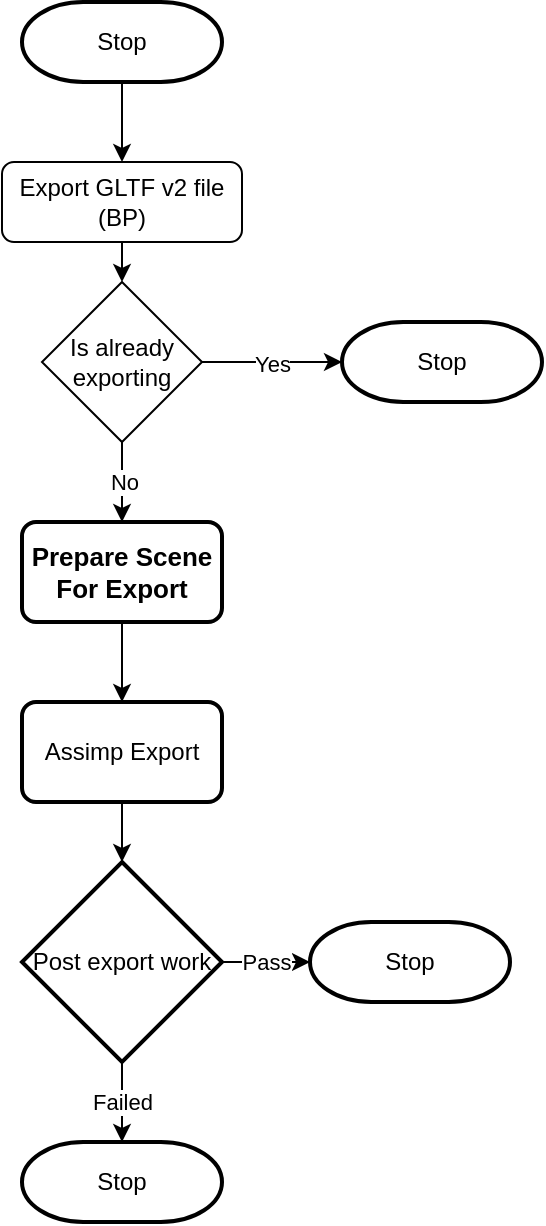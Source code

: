 <mxfile version="13.7.9" type="device" pages="5"><diagram id="C5RBs43oDa-KdzZeNtuy" name="Page-1"><mxGraphModel dx="852" dy="494" grid="1" gridSize="10" guides="1" tooltips="1" connect="1" arrows="1" fold="1" page="1" pageScale="1" pageWidth="827" pageHeight="1169" math="0" shadow="0"><root><mxCell id="WIyWlLk6GJQsqaUBKTNV-0"/><mxCell id="WIyWlLk6GJQsqaUBKTNV-1" parent="WIyWlLk6GJQsqaUBKTNV-0"/><mxCell id="DpGUdSn9Z-7rK8_3UUky-2" style="edgeStyle=orthogonalEdgeStyle;rounded=0;orthogonalLoop=1;jettySize=auto;html=1;exitX=0.5;exitY=1;exitDx=0;exitDy=0;entryX=0.5;entryY=0;entryDx=0;entryDy=0;" parent="WIyWlLk6GJQsqaUBKTNV-1" source="DpGUdSn9Z-7rK8_3UUky-0" target="DpGUdSn9Z-7rK8_3UUky-1" edge="1"><mxGeometry relative="1" as="geometry"/></mxCell><mxCell id="DpGUdSn9Z-7rK8_3UUky-0" value="Export GLTF v2 file (BP)" style="rounded=1;whiteSpace=wrap;html=1;fontSize=12;glass=0;strokeWidth=1;shadow=0;" parent="WIyWlLk6GJQsqaUBKTNV-1" vertex="1"><mxGeometry x="160" y="170" width="120" height="40" as="geometry"/></mxCell><mxCell id="DpGUdSn9Z-7rK8_3UUky-7" value="Yes" style="edgeStyle=orthogonalEdgeStyle;rounded=0;orthogonalLoop=1;jettySize=auto;html=1;" parent="WIyWlLk6GJQsqaUBKTNV-1" source="DpGUdSn9Z-7rK8_3UUky-1" edge="1"><mxGeometry relative="1" as="geometry"><mxPoint x="330" y="270" as="targetPoint"/></mxGeometry></mxCell><mxCell id="DpGUdSn9Z-7rK8_3UUky-8" value="No" style="edgeStyle=orthogonalEdgeStyle;rounded=0;orthogonalLoop=1;jettySize=auto;html=1;exitX=0.5;exitY=1;exitDx=0;exitDy=0;" parent="WIyWlLk6GJQsqaUBKTNV-1" source="DpGUdSn9Z-7rK8_3UUky-1" edge="1"><mxGeometry relative="1" as="geometry"><mxPoint x="220" y="350" as="targetPoint"/></mxGeometry></mxCell><mxCell id="DpGUdSn9Z-7rK8_3UUky-1" value="Is already exporting" style="rhombus;whiteSpace=wrap;html=1;" parent="WIyWlLk6GJQsqaUBKTNV-1" vertex="1"><mxGeometry x="180" y="230" width="80" height="80" as="geometry"/></mxCell><mxCell id="DpGUdSn9Z-7rK8_3UUky-12" style="edgeStyle=orthogonalEdgeStyle;rounded=0;orthogonalLoop=1;jettySize=auto;html=1;entryX=0.5;entryY=0;entryDx=0;entryDy=0;" parent="WIyWlLk6GJQsqaUBKTNV-1" source="DpGUdSn9Z-7rK8_3UUky-9" target="DpGUdSn9Z-7rK8_3UUky-10" edge="1"><mxGeometry relative="1" as="geometry"/></mxCell><UserObject label="Prepare Scene For Export" link="data:page/id,-bvaHqMAS7sk5E_zt7pm" id="DpGUdSn9Z-7rK8_3UUky-9"><mxCell style="rounded=1;whiteSpace=wrap;html=1;absoluteArcSize=1;arcSize=14;strokeWidth=2;fontStyle=1;fontSize=13;" parent="WIyWlLk6GJQsqaUBKTNV-1" vertex="1"><mxGeometry x="170" y="350" width="100" height="50" as="geometry"/></mxCell></UserObject><mxCell id="DpGUdSn9Z-7rK8_3UUky-14" value="" style="edgeStyle=orthogonalEdgeStyle;rounded=0;orthogonalLoop=1;jettySize=auto;html=1;" parent="WIyWlLk6GJQsqaUBKTNV-1" source="DpGUdSn9Z-7rK8_3UUky-10" target="DpGUdSn9Z-7rK8_3UUky-13" edge="1"><mxGeometry relative="1" as="geometry"/></mxCell><mxCell id="DpGUdSn9Z-7rK8_3UUky-10" value="Assimp Export" style="rounded=1;whiteSpace=wrap;html=1;absoluteArcSize=1;arcSize=14;strokeWidth=2;" parent="WIyWlLk6GJQsqaUBKTNV-1" vertex="1"><mxGeometry x="170" y="440" width="100" height="50" as="geometry"/></mxCell><mxCell id="DpGUdSn9Z-7rK8_3UUky-16" value="Failed" style="edgeStyle=orthogonalEdgeStyle;rounded=0;orthogonalLoop=1;jettySize=auto;html=1;" parent="WIyWlLk6GJQsqaUBKTNV-1" source="DpGUdSn9Z-7rK8_3UUky-13" target="DpGUdSn9Z-7rK8_3UUky-15" edge="1"><mxGeometry relative="1" as="geometry"/></mxCell><mxCell id="DpGUdSn9Z-7rK8_3UUky-18" value="Pass" style="edgeStyle=orthogonalEdgeStyle;rounded=0;orthogonalLoop=1;jettySize=auto;html=1;" parent="WIyWlLk6GJQsqaUBKTNV-1" source="DpGUdSn9Z-7rK8_3UUky-13" target="DpGUdSn9Z-7rK8_3UUky-17" edge="1"><mxGeometry relative="1" as="geometry"/></mxCell><mxCell id="DpGUdSn9Z-7rK8_3UUky-13" value="Post export work" style="strokeWidth=2;html=1;shape=mxgraph.flowchart.decision;whiteSpace=wrap;" parent="WIyWlLk6GJQsqaUBKTNV-1" vertex="1"><mxGeometry x="170" y="520" width="100" height="100" as="geometry"/></mxCell><mxCell id="DpGUdSn9Z-7rK8_3UUky-15" value="Stop" style="strokeWidth=2;html=1;shape=mxgraph.flowchart.terminator;whiteSpace=wrap;" parent="WIyWlLk6GJQsqaUBKTNV-1" vertex="1"><mxGeometry x="170" y="660" width="100" height="40" as="geometry"/></mxCell><mxCell id="DpGUdSn9Z-7rK8_3UUky-17" value="Stop" style="strokeWidth=2;html=1;shape=mxgraph.flowchart.terminator;whiteSpace=wrap;" parent="WIyWlLk6GJQsqaUBKTNV-1" vertex="1"><mxGeometry x="314" y="550" width="100" height="40" as="geometry"/></mxCell><mxCell id="DpGUdSn9Z-7rK8_3UUky-19" value="Stop" style="strokeWidth=2;html=1;shape=mxgraph.flowchart.terminator;whiteSpace=wrap;" parent="WIyWlLk6GJQsqaUBKTNV-1" vertex="1"><mxGeometry x="330" y="250" width="100" height="40" as="geometry"/></mxCell><mxCell id="DpGUdSn9Z-7rK8_3UUky-23" style="edgeStyle=orthogonalEdgeStyle;rounded=0;orthogonalLoop=1;jettySize=auto;html=1;entryX=0.5;entryY=0;entryDx=0;entryDy=0;" parent="WIyWlLk6GJQsqaUBKTNV-1" source="DpGUdSn9Z-7rK8_3UUky-20" target="DpGUdSn9Z-7rK8_3UUky-0" edge="1"><mxGeometry relative="1" as="geometry"/></mxCell><mxCell id="DpGUdSn9Z-7rK8_3UUky-20" value="Stop" style="strokeWidth=2;html=1;shape=mxgraph.flowchart.terminator;whiteSpace=wrap;" parent="WIyWlLk6GJQsqaUBKTNV-1" vertex="1"><mxGeometry x="170" y="90" width="100" height="40" as="geometry"/></mxCell></root></mxGraphModel></diagram><diagram id="-bvaHqMAS7sk5E_zt7pm" name="Prepare scene for export"><mxGraphModel dx="852" dy="494" grid="1" gridSize="10" guides="1" tooltips="1" connect="1" arrows="1" fold="1" page="1" pageScale="1" pageWidth="827" pageHeight="1169" math="0" shadow="0"><root><mxCell id="07ax4zOcdyHLmWqGwjG5-0"/><mxCell id="07ax4zOcdyHLmWqGwjG5-1" parent="07ax4zOcdyHLmWqGwjG5-0"/><mxCell id="07ax4zOcdyHLmWqGwjG5-4" style="edgeStyle=orthogonalEdgeStyle;rounded=0;orthogonalLoop=1;jettySize=auto;html=1;exitX=0.5;exitY=1;exitDx=0;exitDy=0;exitPerimeter=0;entryX=0.5;entryY=0;entryDx=0;entryDy=0;" parent="07ax4zOcdyHLmWqGwjG5-1" source="07ax4zOcdyHLmWqGwjG5-2" target="07ax4zOcdyHLmWqGwjG5-3" edge="1"><mxGeometry relative="1" as="geometry"/></mxCell><mxCell id="07ax4zOcdyHLmWqGwjG5-2" value="Start" style="strokeWidth=2;html=1;shape=mxgraph.flowchart.terminator;whiteSpace=wrap;" parent="07ax4zOcdyHLmWqGwjG5-1" vertex="1"><mxGeometry x="350" y="210" width="100" height="40" as="geometry"/></mxCell><mxCell id="07ax4zOcdyHLmWqGwjG5-6" value="" style="edgeStyle=orthogonalEdgeStyle;rounded=0;orthogonalLoop=1;jettySize=auto;html=1;" parent="07ax4zOcdyHLmWqGwjG5-1" source="07ax4zOcdyHLmWqGwjG5-3" target="07ax4zOcdyHLmWqGwjG5-5" edge="1"><mxGeometry relative="1" as="geometry"/></mxCell><mxCell id="07ax4zOcdyHLmWqGwjG5-3" value="Get all nodes" style="rounded=1;whiteSpace=wrap;html=1;absoluteArcSize=1;arcSize=14;strokeWidth=2;" parent="07ax4zOcdyHLmWqGwjG5-1" vertex="1"><mxGeometry x="350" y="280" width="100" height="50" as="geometry"/></mxCell><mxCell id="07ax4zOcdyHLmWqGwjG5-8" value="" style="edgeStyle=orthogonalEdgeStyle;rounded=0;orthogonalLoop=1;jettySize=auto;html=1;" parent="07ax4zOcdyHLmWqGwjG5-1" source="07ax4zOcdyHLmWqGwjG5-5" target="07ax4zOcdyHLmWqGwjG5-7" edge="1"><mxGeometry relative="1" as="geometry"/></mxCell><mxCell id="07ax4zOcdyHLmWqGwjG5-5" value="Gather mesh data" style="rounded=1;whiteSpace=wrap;html=1;absoluteArcSize=1;arcSize=14;strokeWidth=2;" parent="07ax4zOcdyHLmWqGwjG5-1" vertex="1"><mxGeometry x="350" y="370" width="100" height="50" as="geometry"/></mxCell><mxCell id="07ax4zOcdyHLmWqGwjG5-10" value="" style="edgeStyle=orthogonalEdgeStyle;rounded=0;orthogonalLoop=1;jettySize=auto;html=1;" parent="07ax4zOcdyHLmWqGwjG5-1" source="07ax4zOcdyHLmWqGwjG5-7" target="07ax4zOcdyHLmWqGwjG5-9" edge="1"><mxGeometry relative="1" as="geometry"/></mxCell><UserObject label="Process gathered data recursive" link="data:page/id,h7DAKlM16J8uhxERa9xf" id="07ax4zOcdyHLmWqGwjG5-7"><mxCell style="rounded=1;whiteSpace=wrap;html=1;absoluteArcSize=1;arcSize=14;strokeWidth=2;fontStyle=1;fontSize=13;" parent="07ax4zOcdyHLmWqGwjG5-1" vertex="1"><mxGeometry x="340" y="450" width="120" height="60" as="geometry"/></mxCell></UserObject><mxCell id="07ax4zOcdyHLmWqGwjG5-12" value="" style="edgeStyle=orthogonalEdgeStyle;rounded=0;orthogonalLoop=1;jettySize=auto;html=1;" parent="07ax4zOcdyHLmWqGwjG5-1" source="07ax4zOcdyHLmWqGwjG5-9" target="07ax4zOcdyHLmWqGwjG5-11" edge="1"><mxGeometry relative="1" as="geometry"/></mxCell><mxCell id="07ax4zOcdyHLmWqGwjG5-9" value="Set data and ptrs to parent class (aiScene and aiMesh)" style="rounded=1;whiteSpace=wrap;html=1;absoluteArcSize=1;arcSize=14;strokeWidth=2;" parent="07ax4zOcdyHLmWqGwjG5-1" vertex="1"><mxGeometry x="350" y="534.5" width="100" height="75.5" as="geometry"/></mxCell><mxCell id="07ax4zOcdyHLmWqGwjG5-11" value="Stop" style="strokeWidth=2;html=1;shape=mxgraph.flowchart.terminator;whiteSpace=wrap;" parent="07ax4zOcdyHLmWqGwjG5-1" vertex="1"><mxGeometry x="350" y="640" width="100" height="40" as="geometry"/></mxCell></root></mxGraphModel></diagram><diagram id="h7DAKlM16J8uhxERa9xf" name="Process gathered data recursive"><mxGraphModel dx="852" dy="494" grid="1" gridSize="10" guides="1" tooltips="1" connect="1" arrows="1" fold="1" page="1" pageScale="1" pageWidth="827" pageHeight="1169" math="0" shadow="0"><root><mxCell id="Pt92bEhPGJLAi6hhogsp-0"/><mxCell id="Pt92bEhPGJLAi6hhogsp-1" parent="Pt92bEhPGJLAi6hhogsp-0"/><mxCell id="Pt92bEhPGJLAi6hhogsp-4" style="edgeStyle=orthogonalEdgeStyle;rounded=0;orthogonalLoop=1;jettySize=auto;html=1;exitX=0.5;exitY=1;exitDx=0;exitDy=0;exitPerimeter=0;entryX=0.5;entryY=0;entryDx=0;entryDy=0;" parent="Pt92bEhPGJLAi6hhogsp-1" source="Pt92bEhPGJLAi6hhogsp-2" target="Pt92bEhPGJLAi6hhogsp-3" edge="1"><mxGeometry relative="1" as="geometry"/></mxCell><mxCell id="Pt92bEhPGJLAi6hhogsp-2" value="Start" style="strokeWidth=2;html=1;shape=mxgraph.flowchart.terminator;whiteSpace=wrap;" parent="Pt92bEhPGJLAi6hhogsp-1" vertex="1"><mxGeometry x="350" y="60" width="100" height="40" as="geometry"/></mxCell><mxCell id="Pt92bEhPGJLAi6hhogsp-6" value="" style="edgeStyle=orthogonalEdgeStyle;rounded=0;orthogonalLoop=1;jettySize=auto;html=1;" parent="Pt92bEhPGJLAi6hhogsp-1" source="Pt92bEhPGJLAi6hhogsp-3" target="Pt92bEhPGJLAi6hhogsp-5" edge="1"><mxGeometry relative="1" as="geometry"/></mxCell><UserObject label="Process gathered data internal" link="data:page/id,qiPs0CuoixD0n-VSQcvB" id="Pt92bEhPGJLAi6hhogsp-3"><mxCell style="rounded=1;whiteSpace=wrap;html=1;absoluteArcSize=1;arcSize=14;strokeWidth=2;fontStyle=1;fontSize=13;" parent="Pt92bEhPGJLAi6hhogsp-1" vertex="1"><mxGeometry x="350" y="130" width="100" height="60" as="geometry"/></mxCell></UserObject><mxCell id="Pt92bEhPGJLAi6hhogsp-5" value="Stop" style="strokeWidth=2;html=1;shape=mxgraph.flowchart.terminator;whiteSpace=wrap;" parent="Pt92bEhPGJLAi6hhogsp-1" vertex="1"><mxGeometry x="350" y="220" width="100" height="40" as="geometry"/></mxCell></root></mxGraphModel></diagram><diagram id="qiPs0CuoixD0n-VSQcvB" name="Process gathered data internal"><mxGraphModel dx="852" dy="494" grid="1" gridSize="10" guides="1" tooltips="1" connect="1" arrows="1" fold="1" page="1" pageScale="1" pageWidth="827" pageHeight="1169" math="0" shadow="0"><root><mxCell id="w0N8AEDoNnHzu_NYr_q2-0"/><mxCell id="w0N8AEDoNnHzu_NYr_q2-1" parent="w0N8AEDoNnHzu_NYr_q2-0"/><mxCell id="w0N8AEDoNnHzu_NYr_q2-4" value="" style="edgeStyle=orthogonalEdgeStyle;rounded=0;orthogonalLoop=1;jettySize=auto;html=1;" parent="w0N8AEDoNnHzu_NYr_q2-1" source="w0N8AEDoNnHzu_NYr_q2-2" target="w0N8AEDoNnHzu_NYr_q2-3" edge="1"><mxGeometry relative="1" as="geometry"><Array as="points"><mxPoint x="380" y="110"/><mxPoint x="380" y="110"/></Array></mxGeometry></mxCell><mxCell id="w0N8AEDoNnHzu_NYr_q2-2" value="Start" style="strokeWidth=2;html=1;shape=mxgraph.flowchart.terminator;whiteSpace=wrap;" parent="w0N8AEDoNnHzu_NYr_q2-1" vertex="1"><mxGeometry x="330" y="40" width="100" height="40" as="geometry"/></mxCell><mxCell id="IlZdtVc7lPBKzdNt6pOx-2" style="edgeStyle=orthogonalEdgeStyle;rounded=0;orthogonalLoop=1;jettySize=auto;html=1;exitX=0.5;exitY=1;exitDx=0;exitDy=0;entryX=0.5;entryY=0;entryDx=0;entryDy=0;entryPerimeter=0;" parent="w0N8AEDoNnHzu_NYr_q2-1" source="w0N8AEDoNnHzu_NYr_q2-3" target="IlZdtVc7lPBKzdNt6pOx-1" edge="1"><mxGeometry relative="1" as="geometry"/></mxCell><UserObject label="Create assimp mesh from mesh data" link="data:page/id,cYrdqmEhd1EvLzjhojUg" id="w0N8AEDoNnHzu_NYr_q2-3"><mxCell style="rounded=1;whiteSpace=wrap;html=1;absoluteArcSize=1;arcSize=14;strokeWidth=2;fontSize=13;fontStyle=1" parent="w0N8AEDoNnHzu_NYr_q2-1" vertex="1"><mxGeometry x="330" y="130" width="100" height="80" as="geometry"/></mxCell></UserObject><mxCell id="IlZdtVc7lPBKzdNt6pOx-3" value="yes" style="edgeStyle=orthogonalEdgeStyle;rounded=0;orthogonalLoop=1;jettySize=auto;html=1;" parent="w0N8AEDoNnHzu_NYr_q2-1" source="IlZdtVc7lPBKzdNt6pOx-1" edge="1"><mxGeometry relative="1" as="geometry"><mxPoint x="380" y="110" as="targetPoint"/><Array as="points"><mxPoint x="240" y="300"/><mxPoint x="240" y="110"/></Array></mxGeometry></mxCell><mxCell id="IlZdtVc7lPBKzdNt6pOx-5" value="No" style="edgeStyle=orthogonalEdgeStyle;rounded=0;orthogonalLoop=1;jettySize=auto;html=1;" parent="w0N8AEDoNnHzu_NYr_q2-1" source="IlZdtVc7lPBKzdNt6pOx-1" target="IlZdtVc7lPBKzdNt6pOx-4" edge="1"><mxGeometry relative="1" as="geometry"/></mxCell><mxCell id="IlZdtVc7lPBKzdNt6pOx-1" value="has valid child" style="strokeWidth=2;html=1;shape=mxgraph.flowchart.decision;whiteSpace=wrap;" parent="w0N8AEDoNnHzu_NYr_q2-1" vertex="1"><mxGeometry x="330" y="250" width="100" height="100" as="geometry"/></mxCell><mxCell id="IlZdtVc7lPBKzdNt6pOx-4" value="Stop" style="strokeWidth=2;html=1;shape=mxgraph.flowchart.terminator;whiteSpace=wrap;" parent="w0N8AEDoNnHzu_NYr_q2-1" vertex="1"><mxGeometry x="330" y="390" width="100" height="40" as="geometry"/></mxCell></root></mxGraphModel></diagram><diagram id="cYrdqmEhd1EvLzjhojUg" name="Create assimp meshes from meshe data"><mxGraphModel dx="868" dy="510" grid="1" gridSize="10" guides="1" tooltips="1" connect="1" arrows="1" fold="1" page="1" pageScale="1" pageWidth="827" pageHeight="1169" math="0" shadow="0"><root><mxCell id="5XQqM0nuW75WUeSofa9x-0"/><mxCell id="5XQqM0nuW75WUeSofa9x-1" parent="5XQqM0nuW75WUeSofa9x-0"/><mxCell id="cgN0aA9eyE3axLVIfRBu-1" value="" style="edgeStyle=orthogonalEdgeStyle;rounded=0;orthogonalLoop=1;jettySize=auto;html=1;" edge="1" parent="5XQqM0nuW75WUeSofa9x-1" source="5CZo5hcn0zLoP8nrD8zg-0" target="cgN0aA9eyE3axLVIfRBu-0"><mxGeometry relative="1" as="geometry"/></mxCell><mxCell id="5CZo5hcn0zLoP8nrD8zg-0" value="Start" style="strokeWidth=2;html=1;shape=mxgraph.flowchart.terminator;whiteSpace=wrap;" vertex="1" parent="5XQqM0nuW75WUeSofa9x-1"><mxGeometry x="330" y="40" width="100" height="40" as="geometry"/></mxCell><mxCell id="cgN0aA9eyE3axLVIfRBu-3" value="" style="edgeStyle=orthogonalEdgeStyle;rounded=0;orthogonalLoop=1;jettySize=auto;html=1;" edge="1" parent="5XQqM0nuW75WUeSofa9x-1" source="cgN0aA9eyE3axLVIfRBu-0" target="cgN0aA9eyE3axLVIfRBu-2"><mxGeometry relative="1" as="geometry"/></mxCell><mxCell id="cgN0aA9eyE3axLVIfRBu-0" value="Transform object space to Node space" style="rounded=1;whiteSpace=wrap;html=1;absoluteArcSize=1;arcSize=14;strokeWidth=2;" vertex="1" parent="5XQqM0nuW75WUeSofa9x-1"><mxGeometry x="330" y="130" width="100" height="80" as="geometry"/></mxCell><mxCell id="cgN0aA9eyE3axLVIfRBu-5" value="" style="edgeStyle=orthogonalEdgeStyle;rounded=0;orthogonalLoop=1;jettySize=auto;html=1;" edge="1" parent="5XQqM0nuW75WUeSofa9x-1" source="cgN0aA9eyE3axLVIfRBu-2" target="cgN0aA9eyE3axLVIfRBu-4"><mxGeometry relative="1" as="geometry"/></mxCell><mxCell id="cgN0aA9eyE3axLVIfRBu-2" value="create aiMesh from data" style="rounded=1;whiteSpace=wrap;html=1;absoluteArcSize=1;arcSize=14;strokeWidth=2;" vertex="1" parent="5XQqM0nuW75WUeSofa9x-1"><mxGeometry x="330" y="240" width="100" height="80" as="geometry"/></mxCell><mxCell id="cgN0aA9eyE3axLVIfRBu-7" value="" style="edgeStyle=orthogonalEdgeStyle;rounded=0;orthogonalLoop=1;jettySize=auto;html=1;" edge="1" parent="5XQqM0nuW75WUeSofa9x-1" source="cgN0aA9eyE3axLVIfRBu-4" target="cgN0aA9eyE3axLVIfRBu-6"><mxGeometry relative="1" as="geometry"/></mxCell><mxCell id="cgN0aA9eyE3axLVIfRBu-4" value="Add material to aiMesh" style="rounded=1;whiteSpace=wrap;html=1;absoluteArcSize=1;arcSize=14;strokeWidth=2;" vertex="1" parent="5XQqM0nuW75WUeSofa9x-1"><mxGeometry x="330" y="350" width="100" height="80" as="geometry"/></mxCell><mxCell id="cgN0aA9eyE3axLVIfRBu-9" value="" style="edgeStyle=orthogonalEdgeStyle;rounded=0;orthogonalLoop=1;jettySize=auto;html=1;" edge="1" parent="5XQqM0nuW75WUeSofa9x-1" source="cgN0aA9eyE3axLVIfRBu-6" target="cgN0aA9eyE3axLVIfRBu-8"><mxGeometry relative="1" as="geometry"/></mxCell><mxCell id="cgN0aA9eyE3axLVIfRBu-6" value="Export textures and add in aiMaterial" style="rounded=1;whiteSpace=wrap;html=1;absoluteArcSize=1;arcSize=14;strokeWidth=2;" vertex="1" parent="5XQqM0nuW75WUeSofa9x-1"><mxGeometry x="330" y="460" width="100" height="80" as="geometry"/></mxCell><mxCell id="cgN0aA9eyE3axLVIfRBu-11" value="" style="edgeStyle=orthogonalEdgeStyle;rounded=0;orthogonalLoop=1;jettySize=auto;html=1;" edge="1" parent="5XQqM0nuW75WUeSofa9x-1" source="cgN0aA9eyE3axLVIfRBu-8" target="cgN0aA9eyE3axLVIfRBu-10"><mxGeometry relative="1" as="geometry"/></mxCell><mxCell id="cgN0aA9eyE3axLVIfRBu-8" value="Add properties to aiMaterial&lt;br&gt;Shining&lt;br&gt;Name&lt;br&gt;Roughness&lt;br&gt;Metalness&lt;br&gt;Opacity&lt;br&gt;Emissiveness&lt;br&gt;" style="rounded=1;whiteSpace=wrap;html=1;absoluteArcSize=1;arcSize=14;strokeWidth=2;" vertex="1" parent="5XQqM0nuW75WUeSofa9x-1"><mxGeometry x="300" y="570" width="160" height="140" as="geometry"/></mxCell><mxCell id="cgN0aA9eyE3axLVIfRBu-13" value="" style="edgeStyle=orthogonalEdgeStyle;rounded=0;orthogonalLoop=1;jettySize=auto;html=1;" edge="1" parent="5XQqM0nuW75WUeSofa9x-1" source="cgN0aA9eyE3axLVIfRBu-10" target="cgN0aA9eyE3axLVIfRBu-12"><mxGeometry relative="1" as="geometry"/></mxCell><mxCell id="cgN0aA9eyE3axLVIfRBu-10" value="Add Vertices and Faces in aiMesh arrays" style="rounded=1;whiteSpace=wrap;html=1;absoluteArcSize=1;arcSize=14;strokeWidth=2;" vertex="1" parent="5XQqM0nuW75WUeSofa9x-1"><mxGeometry x="330" y="750" width="100" height="80" as="geometry"/></mxCell><mxCell id="cgN0aA9eyE3axLVIfRBu-12" value="Start" style="strokeWidth=2;html=1;shape=mxgraph.flowchart.terminator;whiteSpace=wrap;" vertex="1" parent="5XQqM0nuW75WUeSofa9x-1"><mxGeometry x="330" y="860" width="100" height="40" as="geometry"/></mxCell></root></mxGraphModel></diagram></mxfile>